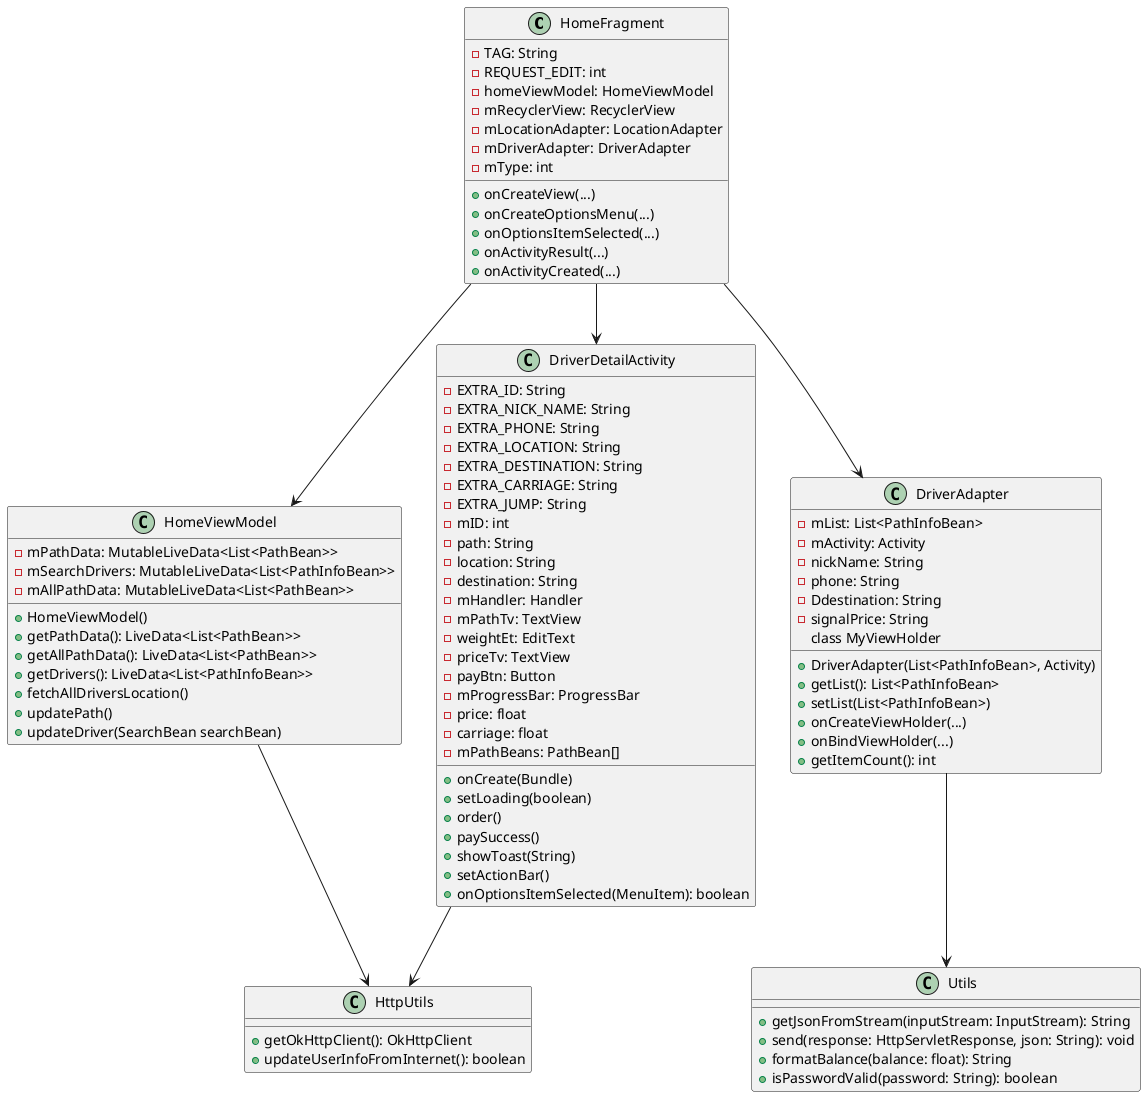 @startuml

class HomeFragment {
  - TAG: String
  - REQUEST_EDIT: int
  - homeViewModel: HomeViewModel
  - mRecyclerView: RecyclerView
  - mLocationAdapter: LocationAdapter
  - mDriverAdapter: DriverAdapter
  - mType: int
  + onCreateView(...)
  + onCreateOptionsMenu(...)
  + onOptionsItemSelected(...)
  + onActivityResult(...)
  + onActivityCreated(...)
}

class HomeViewModel {
  - mPathData: MutableLiveData<List<PathBean>>
  - mSearchDrivers: MutableLiveData<List<PathInfoBean>>
  - mAllPathData: MutableLiveData<List<PathBean>>
  + HomeViewModel()
  + getPathData(): LiveData<List<PathBean>>
  + getAllPathData(): LiveData<List<PathBean>>
  + getDrivers(): LiveData<List<PathInfoBean>>
  + fetchAllDriversLocation()
  + updatePath()
  + updateDriver(SearchBean searchBean)
}

class DriverAdapter {
  - mList: List<PathInfoBean>
  - mActivity: Activity
  - nickName: String
  - phone: String
  - Ddestination: String
  - signalPrice: String
  + DriverAdapter(List<PathInfoBean>, Activity)
  + getList(): List<PathInfoBean>
  + setList(List<PathInfoBean>)
  + onCreateViewHolder(...)
  + onBindViewHolder(...)
  + getItemCount(): int
  class MyViewHolder
}

class DriverDetailActivity {
  - EXTRA_ID: String
  - EXTRA_NICK_NAME: String
  - EXTRA_PHONE: String
  - EXTRA_LOCATION: String
  - EXTRA_DESTINATION: String
  - EXTRA_CARRIAGE: String
  - EXTRA_JUMP: String
  - mID: int
  - path: String
  - location: String
  - destination: String
  - mHandler: Handler
  - mPathTv: TextView
  - weightEt: EditText
  - priceTv: TextView
  - payBtn: Button
  - mProgressBar: ProgressBar
  - price: float
  - carriage: float
  - mPathBeans: PathBean[]
  + onCreate(Bundle)
  + setLoading(boolean)
  + order()
  + paySuccess()
  + showToast(String)
  + setActionBar()
  + onOptionsItemSelected(MenuItem): boolean
}

class Utils {
  + getJsonFromStream(inputStream: InputStream): String
  + send(response: HttpServletResponse, json: String): void
  + formatBalance(balance: float): String
  + isPasswordValid(password: String): boolean
}

class HttpUtils {
  + getOkHttpClient(): OkHttpClient
  + updateUserInfoFromInternet(): boolean
}

HomeFragment --> HomeViewModel
HomeFragment --> DriverAdapter
HomeFragment --> DriverDetailActivity
HomeViewModel --> HttpUtils
DriverAdapter --> Utils
DriverDetailActivity --> HttpUtils

@enduml
